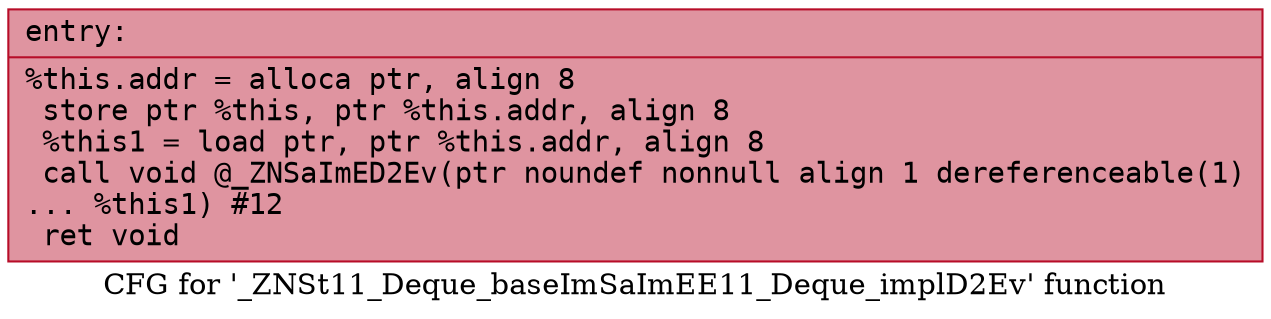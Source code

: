 digraph "CFG for '_ZNSt11_Deque_baseImSaImEE11_Deque_implD2Ev' function" {
	label="CFG for '_ZNSt11_Deque_baseImSaImEE11_Deque_implD2Ev' function";

	Node0x560dc9fd9620 [shape=record,color="#b70d28ff", style=filled, fillcolor="#b70d2870" fontname="Courier",label="{entry:\l|  %this.addr = alloca ptr, align 8\l  store ptr %this, ptr %this.addr, align 8\l  %this1 = load ptr, ptr %this.addr, align 8\l  call void @_ZNSaImED2Ev(ptr noundef nonnull align 1 dereferenceable(1)\l... %this1) #12\l  ret void\l}"];
}
